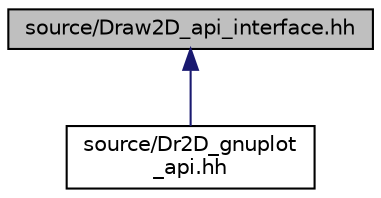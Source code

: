 digraph "source/Draw2D_api_interface.hh"
{
  edge [fontname="Helvetica",fontsize="10",labelfontname="Helvetica",labelfontsize="10"];
  node [fontname="Helvetica",fontsize="10",shape=record];
  Node1 [label="source/Draw2D_api_interface.hh",height=0.2,width=0.4,color="black", fillcolor="grey75", style="filled", fontcolor="black"];
  Node1 -> Node2 [dir="back",color="midnightblue",fontsize="10",style="solid",fontname="Helvetica"];
  Node2 [label="source/Dr2D_gnuplot\l_api.hh",height=0.2,width=0.4,color="black", fillcolor="white", style="filled",URL="$_dr2_d__gnuplot__api_8hh_source.html"];
}
